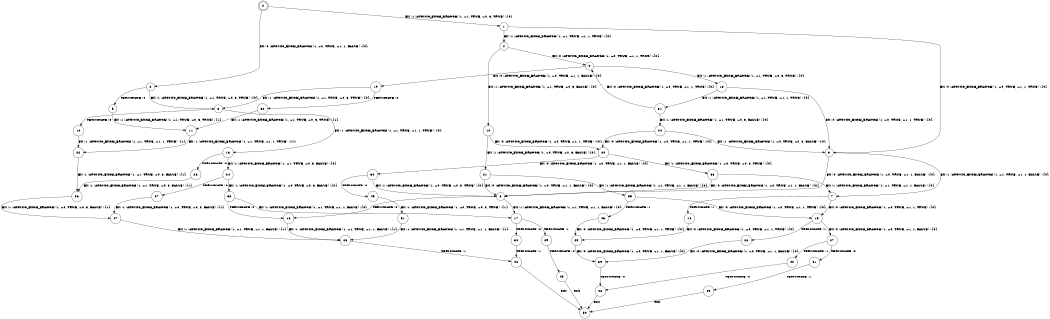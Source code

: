 digraph BCG {
size = "7, 10.5";
center = TRUE;
node [shape = circle];
0 [peripheries = 2];
0 -> 1 [label = "EX !1 !ATOMIC_EXCH_BRANCH (1, +1, TRUE, +0, 3, TRUE) !{0}"];
0 -> 2 [label = "EX !0 !ATOMIC_EXCH_BRANCH (1, +0, TRUE, +1, 1, FALSE) !{0}"];
1 -> 3 [label = "EX !0 !ATOMIC_EXCH_BRANCH (1, +0, TRUE, +1, 1, TRUE) !{0}"];
1 -> 4 [label = "EX !1 !ATOMIC_EXCH_BRANCH (1, +1, TRUE, +1, 1, TRUE) !{0}"];
2 -> 5 [label = "TERMINATE !0"];
2 -> 6 [label = "EX !1 !ATOMIC_EXCH_BRANCH (1, +1, TRUE, +0, 3, TRUE) !{0}"];
3 -> 7 [label = "EX !1 !ATOMIC_EXCH_BRANCH (1, +1, TRUE, +1, 1, FALSE) !{0}"];
3 -> 8 [label = "EX !0 !ATOMIC_EXCH_BRANCH (1, +0, TRUE, +1, 1, FALSE) !{0}"];
4 -> 9 [label = "EX !0 !ATOMIC_EXCH_BRANCH (1, +0, TRUE, +1, 1, TRUE) !{0}"];
4 -> 10 [label = "EX !1 !ATOMIC_EXCH_BRANCH (1, +1, TRUE, +0, 3, FALSE) !{0}"];
5 -> 11 [label = "EX !1 !ATOMIC_EXCH_BRANCH (1, +1, TRUE, +0, 3, TRUE) !{1}"];
6 -> 12 [label = "TERMINATE !0"];
6 -> 13 [label = "EX !1 !ATOMIC_EXCH_BRANCH (1, +1, TRUE, +1, 1, TRUE) !{0}"];
7 -> 14 [label = "TERMINATE !1"];
7 -> 15 [label = "EX !0 !ATOMIC_EXCH_BRANCH (1, +0, TRUE, +1, 1, TRUE) !{0}"];
8 -> 16 [label = "TERMINATE !0"];
8 -> 17 [label = "EX !1 !ATOMIC_EXCH_BRANCH (1, +1, TRUE, +1, 1, FALSE) !{0}"];
9 -> 18 [label = "EX !1 !ATOMIC_EXCH_BRANCH (1, +1, TRUE, +0, 3, TRUE) !{0}"];
9 -> 19 [label = "EX !0 !ATOMIC_EXCH_BRANCH (1, +0, TRUE, +1, 1, FALSE) !{0}"];
10 -> 20 [label = "EX !0 !ATOMIC_EXCH_BRANCH (1, +0, TRUE, +1, 1, TRUE) !{0}"];
10 -> 21 [label = "EX !1 !ATOMIC_EXCH_BRANCH (1, +0, TRUE, +0, 3, FALSE) !{0}"];
11 -> 22 [label = "EX !1 !ATOMIC_EXCH_BRANCH (1, +1, TRUE, +1, 1, TRUE) !{1}"];
12 -> 22 [label = "EX !1 !ATOMIC_EXCH_BRANCH (1, +1, TRUE, +1, 1, TRUE) !{1}"];
13 -> 23 [label = "TERMINATE !0"];
13 -> 24 [label = "EX !1 !ATOMIC_EXCH_BRANCH (1, +1, TRUE, +0, 3, FALSE) !{0}"];
14 -> 25 [label = "EX !0 !ATOMIC_EXCH_BRANCH (1, +0, TRUE, +1, 1, TRUE) !{0}"];
15 -> 26 [label = "TERMINATE !1"];
15 -> 27 [label = "EX !0 !ATOMIC_EXCH_BRANCH (1, +0, TRUE, +1, 1, FALSE) !{0}"];
16 -> 28 [label = "EX !1 !ATOMIC_EXCH_BRANCH (1, +1, TRUE, +1, 1, FALSE) !{1}"];
17 -> 29 [label = "TERMINATE !1"];
17 -> 30 [label = "TERMINATE !0"];
18 -> 31 [label = "EX !1 !ATOMIC_EXCH_BRANCH (1, +1, TRUE, +1, 1, TRUE) !{0}"];
18 -> 3 [label = "EX !0 !ATOMIC_EXCH_BRANCH (1, +0, TRUE, +1, 1, TRUE) !{0}"];
19 -> 32 [label = "TERMINATE !0"];
19 -> 6 [label = "EX !1 !ATOMIC_EXCH_BRANCH (1, +1, TRUE, +0, 3, TRUE) !{0}"];
20 -> 33 [label = "EX !1 !ATOMIC_EXCH_BRANCH (1, +0, TRUE, +0, 3, TRUE) !{0}"];
20 -> 34 [label = "EX !0 !ATOMIC_EXCH_BRANCH (1, +0, TRUE, +1, 1, FALSE) !{0}"];
21 -> 8 [label = "EX !0 !ATOMIC_EXCH_BRANCH (1, +0, TRUE, +1, 1, FALSE) !{0}"];
21 -> 35 [label = "EX !1 !ATOMIC_EXCH_BRANCH (1, +1, TRUE, +1, 1, FALSE) !{0}"];
22 -> 36 [label = "EX !1 !ATOMIC_EXCH_BRANCH (1, +1, TRUE, +0, 3, FALSE) !{1}"];
23 -> 36 [label = "EX !1 !ATOMIC_EXCH_BRANCH (1, +1, TRUE, +0, 3, FALSE) !{1}"];
24 -> 37 [label = "TERMINATE !0"];
24 -> 38 [label = "EX !1 !ATOMIC_EXCH_BRANCH (1, +0, TRUE, +0, 3, FALSE) !{0}"];
25 -> 39 [label = "EX !0 !ATOMIC_EXCH_BRANCH (1, +0, TRUE, +1, 1, FALSE) !{0}"];
26 -> 39 [label = "EX !0 !ATOMIC_EXCH_BRANCH (1, +0, TRUE, +1, 1, FALSE) !{0}"];
27 -> 40 [label = "TERMINATE !1"];
27 -> 41 [label = "TERMINATE !0"];
28 -> 42 [label = "TERMINATE !1"];
29 -> 43 [label = "TERMINATE !0"];
30 -> 42 [label = "TERMINATE !1"];
31 -> 44 [label = "EX !1 !ATOMIC_EXCH_BRANCH (1, +1, TRUE, +0, 3, FALSE) !{0}"];
31 -> 9 [label = "EX !0 !ATOMIC_EXCH_BRANCH (1, +0, TRUE, +1, 1, TRUE) !{0}"];
32 -> 11 [label = "EX !1 !ATOMIC_EXCH_BRANCH (1, +1, TRUE, +0, 3, TRUE) !{1}"];
33 -> 7 [label = "EX !1 !ATOMIC_EXCH_BRANCH (1, +1, TRUE, +1, 1, FALSE) !{0}"];
33 -> 8 [label = "EX !0 !ATOMIC_EXCH_BRANCH (1, +0, TRUE, +1, 1, FALSE) !{0}"];
34 -> 45 [label = "TERMINATE !0"];
34 -> 8 [label = "EX !1 !ATOMIC_EXCH_BRANCH (1, +0, TRUE, +0, 3, TRUE) !{0}"];
35 -> 46 [label = "TERMINATE !1"];
35 -> 15 [label = "EX !0 !ATOMIC_EXCH_BRANCH (1, +0, TRUE, +1, 1, TRUE) !{0}"];
36 -> 47 [label = "EX !1 !ATOMIC_EXCH_BRANCH (1, +0, TRUE, +0, 3, FALSE) !{1}"];
37 -> 47 [label = "EX !1 !ATOMIC_EXCH_BRANCH (1, +0, TRUE, +0, 3, FALSE) !{1}"];
38 -> 16 [label = "TERMINATE !0"];
38 -> 17 [label = "EX !1 !ATOMIC_EXCH_BRANCH (1, +1, TRUE, +1, 1, FALSE) !{0}"];
39 -> 48 [label = "TERMINATE !0"];
40 -> 48 [label = "TERMINATE !0"];
41 -> 49 [label = "TERMINATE !1"];
42 -> 50 [label = "exit"];
43 -> 50 [label = "exit"];
44 -> 3 [label = "EX !1 !ATOMIC_EXCH_BRANCH (1, +0, TRUE, +0, 3, FALSE) !{0}"];
44 -> 20 [label = "EX !0 !ATOMIC_EXCH_BRANCH (1, +0, TRUE, +1, 1, TRUE) !{0}"];
45 -> 51 [label = "EX !1 !ATOMIC_EXCH_BRANCH (1, +0, TRUE, +0, 3, TRUE) !{1}"];
46 -> 25 [label = "EX !0 !ATOMIC_EXCH_BRANCH (1, +0, TRUE, +1, 1, TRUE) !{0}"];
47 -> 28 [label = "EX !1 !ATOMIC_EXCH_BRANCH (1, +1, TRUE, +1, 1, FALSE) !{1}"];
48 -> 50 [label = "exit"];
49 -> 50 [label = "exit"];
51 -> 28 [label = "EX !1 !ATOMIC_EXCH_BRANCH (1, +1, TRUE, +1, 1, FALSE) !{1}"];
}
